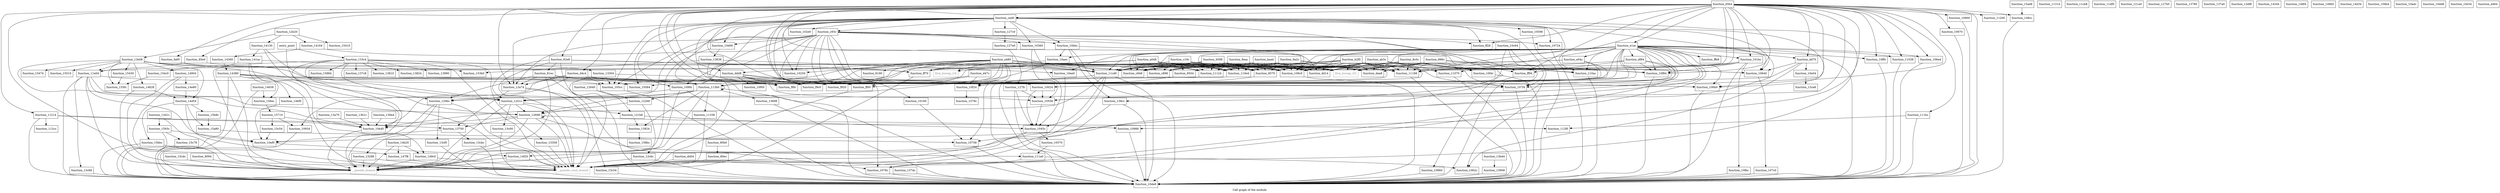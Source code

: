 digraph "Call graph of the module." {
  label="Call graph of the module.";
  node [shape=record];

  Node_function_9398 [label="{function_9398}"];
  Node_function_85e0 [label="{function_85e0}"];
  Node_function_df84 [label="{function_df84}"];
  Node_function_e04c [label="{function_e04c}"];
  Node_function_e1ac [label="{function_e1ac}"];
  Node_function_f8fc [label="{function_f8fc}"];
  Node_function_f920 [label="{function_f920}"];
  Node_function_f9c0 [label="{function_f9c0}"];
  Node_function_fa60 [label="{function_fa60}"];
  Node_function_ff00 [label="{function_ff00}"];
  Node_function_ff28 [label="{function_ff28}"];
  Node_function_ff70 [label="{function_ff70}"];
  Node_function_ff94 [label="{function_ff94}"];
  Node_function_ffb8 [label="{function_ffb8}"];
  Node_function_10024 [label="{function_10024}"];
  Node_function_10160 [label="{function_10160}"];
  Node_function_101bc [label="{function_101bc}"];
  Node_function_10250 [label="{function_10250}"];
  Node_function_102e0 [label="{function_102e0}"];
  Node_function_10360 [label="{function_10360}"];
  Node_function_1045c [label="{function_1045c}"];
  Node_function_8c0c [label="{function_8c0c}"];
  Node_function_9a2c [label="{function_9a2c}"];
  Node_function_896c [label="{function_896c}"];
  Node_function_a480 [label="{function_a480}"];
  Node_function_8504 [label="{function_8504}"];
  Node_function_a048 [label="{function_a048}"];
  Node_function_82e8 [label="{function_82e8}"];
  Node_function_8570 [label="{function_8570}"];
  Node_function_10f00 [label="{function_10f00}"];
  Node_function_10f24 [label="{function_10f24}"];
  Node_function_10f4c [label="{function_10f4c}"];
  Node_function_10f84 [label="{function_10f84}"];
  Node_function_10fbc [label="{function_10fbc}"];
  Node_function_10ff4 [label="{function_10ff4}"];
  Node_function_11038 [label="{function_11038}"];
  Node_function_11070 [label="{function_11070}"];
  Node_function_110ac [label="{function_110ac}"];
  Node_function_110e4 [label="{function_110e4}"];
  Node_function_11124 [label="{function_11124}"];
  Node_function_11168 [label="{function_11168}"];
  Node_function_111a0 [label="{function_111a0}"];
  Node_function_111bc [label="{function_111bc}"];
  Node_function_11200 [label="{function_11200}"];
  Node_function_11214 [label="{function_11214}"];
  Node_function_112cc [label="{function_112cc}"];
  Node_function_112f0 [label="{function_112f0}"];
  Node_function_11314 [label="{function_11314}"];
  Node_function_11338 [label="{function_11338}"];
  Node_function_113b0 [label="{function_113b0}"];
  Node_function_11cb8 [label="{function_11cb8}"];
  Node_function_11cd0 [label="{function_11cd0}"];
  Node_function_11df0 [label="{function_11df0}"];
  Node_function_11e04 [label="{function_11e04}"];
  Node_function_121a0 [label="{function_121a0}"];
  Node_function_121b8 [label="{function_121b8}"];
  Node_function_12268 [label="{function_12268}"];
  Node_function_1241c [label="{function_1241c}"];
  Node_function_12640 [label="{function_12640}"];
  Node_function_12698 [label="{function_12698}"];
  Node_function_127b0 [label="{function_127b0}"];
  Node_function_127c0 [label="{function_127c0}"];
  Node_function_127e0 [label="{function_127e0}"];
  Node_function_127fc [label="{function_127fc}"];
  Node_function_129bc [label="{function_129bc}"];
  Node_function_12a74 [label="{function_12a74}"];
  Node_function_12b20 [label="{function_12b20}"];
  Node_function_12c6c [label="{function_12c6c}"];
  Node_function_13288 [label="{function_13288}"];
  Node_function_133c4 [label="{function_133c4}"];
  Node_function_13698 [label="{function_13698}"];
  Node_function_13700 [label="{function_13700}"];
  Node_function_13780 [label="{function_13780}"];
  Node_function_137a0 [label="{function_137a0}"];
  Node_function_137c8 [label="{function_137c8}"];
  Node_function_137dc [label="{function_137dc}"];
  Node_function_13810 [label="{function_13810}"];
  Node_function_13824 [label="{function_13824}"];
  Node_function_13838 [label="{function_13838}"];
  Node_function_138cc [label="{function_138cc}"];
  Node_function_13924 [label="{function_13924}"];
  Node_function_13990 [label="{function_13990}"];
  Node_function_139a4 [label="{function_139a4}"];
  Node_function_13a70 [label="{function_13a70}"];
  Node_function_13b1c [label="{function_13b1c}"];
  Node_function_13bd4 [label="{function_13bd4}"];
  Node_function_13c00 [label="{function_13c00}"];
  Node_function_13c34 [label="{function_13c34}"];
  Node_function_13c68 [label="{function_13c68}"];
  Node_function_13ca8 [label="{function_13ca8}"];
  Node_function_13cbc [label="{function_13cbc}"];
  Node_function_13cf0 [label="{function_13cf0}"];
  Node_function_13d1c [label="{function_13d1c}"];
  Node_function_13df8 [label="{function_13df8}"];
  Node_function_13e08 [label="{function_13e08}"];
  Node_function_14130 [label="{function_14130}"];
  Node_function_14164 [label="{function_14164}"];
  Node_function_141ac [label="{function_141ac}"];
  Node_function_14344 [label="{function_14344}"];
  Node_function_14360 [label="{function_14360}"];
  Node_function_14380 [label="{function_14380}"];
  Node_function_14658 [label="{function_14658}"];
  Node_function_146f0 [label="{function_146f0}"];
  Node_function_147f8 [label="{function_147f8}"];
  Node_function_14828 [label="{function_14828}"];
  Node_function_148f4 [label="{function_148f4}"];
  Node_function_14904 [label="{function_14904}"];
  Node_function_149b0 [label="{function_149b0}"];
  Node_function_149c0 [label="{function_149c0}"];
  Node_function_14b20 [label="{function_14b20}"];
  Node_function_14d34 [label="{function_14d34}"];
  Node_function_14d54 [label="{function_14d54}"];
  Node_function_14e80 [label="{function_14e80}"];
  Node_function_14f20 [label="{function_14f20}"];
  Node_function_153b0 [label="{function_153b0}"];
  Node_function_15410 [label="{function_15410}"];
  Node_function_15430 [label="{function_15430}"];
  Node_function_15474 [label="{function_15474}"];
  Node_function_154c0 [label="{function_154c0}"];
  Node_function_15510 [label="{function_15510}"];
  Node_function_155fc [label="{function_155fc}"];
  Node_function_156ec [label="{function_156ec}"];
  Node_function_15710 [label="{function_15710}"];
  Node_function_1578c [label="{function_1578c}"];
  Node_function_15884 [label="{function_15884}"];
  Node_function_158b4 [label="{function_158b4}"];
  Node_function_158bc [label="{function_158bc}"];
  Node_function_15908 [label="{function_15908}"];
  Node_function_1593c [label="{function_1593c}"];
  Node_function_15a80 [label="{function_15a80}"];
  Node_function_15ad8 [label="{function_15ad8}"];
  Node_function_15b8c [label="{function_15b8c}"];
  Node_function_15bbc [label="{function_15bbc}"];
  Node_function_15c54 [label="{function_15c54}"];
  Node_function_15c78 [label="{function_15c78}"];
  Node_function_15cdc [label="{function_15cdc}"];
  Node_llvm_bswap_i32 [color="gray50", fontcolor="gray50", label="{llvm_bswap_i32}"];
  Node_llvm_bswap_i16 [color="gray50", fontcolor="gray50", label="{llvm_bswap_i16}"];
  Node_function_10558 [label="{function_10558}"];
  Node_function_10570 [label="{function_10570}"];
  Node_function_10584 [label="{function_10584}"];
  Node_function_10598 [label="{function_10598}"];
  Node_function_105cc [label="{function_105cc}"];
  Node_function_1062c [label="{function_1062c}"];
  Node_function_10640 [label="{function_10640}"];
  Node_function_10670 [label="{function_10670}"];
  Node_function_106b0 [label="{function_106b0}"];
  Node_function_106e4 [label="{function_106e4}"];
  Node_function_13304 [label="{function_13304}"];
  Node_function_13358 [label="{function_13358}"];
  Node_function_10724 [label="{function_10724}"];
  Node_function_10758 [label="{function_10758}"];
  Node_function_1078c [label="{function_1078c}"];
  Node_function_107c0 [label="{function_107c0}"];
  Node_function_107f4 [label="{function_107f4}"];
  Node_function_10860 [label="{function_10860}"];
  Node_function_108cc [label="{function_108cc}"];
  Node_function_10900 [label="{function_10900}"];
  Node_function_10934 [label="{function_10934}"];
  Node_function_10988 [label="{function_10988}"];
  Node_function_109c0 [label="{function_109c0}"];
  Node_function_109f4 [label="{function_109f4}"];
  Node_function_10adc [label="{function_10adc}"];
  Node_function_10aec [label="{function_10aec}"];
  Node_function_10bbc [label="{function_10bbc}"];
  Node_function_10c64 [label="{function_10c64}"];
  Node_function_10d00 [label="{function_10d00}"];
  Node_function_10dd8 [label="{function_10dd8}"];
  Node_function_10de8 [label="{function_10de8}"];
  Node_function_10e04 [label="{function_10e04}"];
  Node_function_10e34 [label="{function_10e34}"];
  Node_function_10e40 [label="{function_10e40}"];
  Node_function_10ee0 [label="{function_10ee0}"];
  Node_function_10ef0 [label="{function_10ef0}"];
  Node_function_ab3c [label="{function_ab3c}"];
  Node_function_b2f0 [label="{function_b2f0}"];
  Node_function_baa4 [label="{function_baa4}"];
  Node_function_c19c [label="{function_c19c}"];
  Node_function_c848 [label="{function_c848}"];
  Node_function_c898 [label="{function_c898}"];
  Node_function_c93c [label="{function_c93c}"];
  Node_function_ced0 [label="{function_ced0}"];
  Node_function_d464 [label="{function_d464}"];
  Node_function_d47c [label="{function_d47c}"];
  Node_function_d4c4 [label="{function_d4c4}"];
  Node_function_d5b4 [label="{function_d5b4}"];
  Node_function_dd04 [label="{function_dd04}"];
  Node_function_dd14 [label="{function_dd14}"];
  Node_function_dd70 [label="{function_dd70}"];
  Node_function_ddd8 [label="{function_ddd8}"];
  Node_function_dea8 [label="{function_dea8}"];
  Node_function_8eac [label="{function_8eac}"];
  Node___pseudo_branch [color="gray50", fontcolor="gray50", label="{__pseudo_branch}"];
  Node___pseudo_cond_branch [color="gray50", fontcolor="gray50", label="{__pseudo_cond_branch}"];
  Node_function_8094 [label="{function_8094}"];
  Node_function_80b0 [label="{function_80b0}"];
  Node_function_80ec [label="{function_80ec}"];
  Node_entry_point [label="{entry_point}"];
  Node_function_8190 [label="{function_8190}"];
  Node_function_81ec [label="{function_81ec}"];
  Node_function_9398 -> Node_function_ff70;
  Node_function_9398 -> Node_function_8570;
  Node_function_9398 -> Node_function_110e4;
  Node_function_9398 -> Node_function_11124;
  Node_function_9398 -> Node_function_11168;
  Node_function_9398 -> Node_function_11cd0;
  Node_function_9398 -> Node_llvm_bswap_i32;
  Node_function_9398 -> Node_function_109c0;
  Node_function_9398 -> Node_function_c848;
  Node_function_9398 -> Node_function_c898;
  Node_function_9398 -> Node_function_dd14;
  Node_function_9398 -> Node_function_dea8;
  Node_function_85e0 -> Node_function_11cd0;
  Node_function_85e0 -> Node_function_11e04;
  Node_function_df84 -> Node_function_ff94;
  Node_function_df84 -> Node_function_10f84;
  Node_function_df84 -> Node_function_11168;
  Node_function_df84 -> Node_function_107f4;
  Node_function_df84 -> Node___pseudo_cond_branch;
  Node_function_e04c -> Node_function_ff00;
  Node_function_e04c -> Node_function_ff70;
  Node_function_e04c -> Node_function_113b0;
  Node_function_e04c -> Node_function_11e04;
  Node_function_e1ac -> Node_function_df84;
  Node_function_e1ac -> Node_function_e04c;
  Node_function_e1ac -> Node_function_f8fc;
  Node_function_e1ac -> Node_function_f920;
  Node_function_e1ac -> Node_function_f9c0;
  Node_function_e1ac -> Node_function_ffb8;
  Node_function_e1ac -> Node_function_101bc;
  Node_function_e1ac -> Node_function_10f24;
  Node_function_e1ac -> Node_function_10f84;
  Node_function_e1ac -> Node_function_10ff4;
  Node_function_e1ac -> Node_function_11038;
  Node_function_e1ac -> Node_function_11070;
  Node_function_e1ac -> Node_function_110ac;
  Node_function_e1ac -> Node_function_110e4;
  Node_function_e1ac -> Node_function_11124;
  Node_function_e1ac -> Node_function_11168;
  Node_function_e1ac -> Node_function_11cd0;
  Node_function_e1ac -> Node_function_129bc;
  Node_function_e1ac -> Node_llvm_bswap_i32;
  Node_function_e1ac -> Node_function_10558;
  Node_function_e1ac -> Node_function_10640;
  Node_function_e1ac -> Node_function_106b0;
  Node_function_e1ac -> Node_function_106e4;
  Node_function_e1ac -> Node_function_107f4;
  Node_function_e1ac -> Node_function_109c0;
  Node_function_e1ac -> Node_function_10de8;
  Node_function_e1ac -> Node_function_10ee0;
  Node_function_e1ac -> Node_function_10ef0;
  Node_function_e1ac -> Node_function_c848;
  Node_function_e1ac -> Node_function_c898;
  Node_function_e1ac -> Node_function_dd14;
  Node_function_e1ac -> Node_function_dd70;
  Node_function_e1ac -> Node___pseudo_cond_branch;
  Node_function_fa60 -> Node_function_ff70;
  Node_function_fa60 -> Node_function_113b0;
  Node_function_ff00 -> Node___pseudo_cond_branch;
  Node_function_ff70 -> Node___pseudo_cond_branch;
  Node_function_ff94 -> Node___pseudo_cond_branch;
  Node_function_10024 -> Node_function_1045c;
  Node_function_10024 -> Node_function_10558;
  Node_function_10160 -> Node_function_10758;
  Node_function_101bc -> Node_function_10f84;
  Node_function_101bc -> Node_function_10fbc;
  Node_function_101bc -> Node_function_11168;
  Node_function_101bc -> Node_function_109c0;
  Node_function_101bc -> Node_function_10de8;
  Node_function_10360 -> Node_function_1045c;
  Node_function_10360 -> Node_function_10558;
  Node_function_1045c -> Node_function_10570;
  Node_function_1045c -> Node___pseudo_cond_branch;
  Node_function_8c0c -> Node_function_8570;
  Node_function_8c0c -> Node_function_10f4c;
  Node_function_8c0c -> Node_function_10f84;
  Node_function_8c0c -> Node_function_110ac;
  Node_function_8c0c -> Node_function_11168;
  Node_function_8c0c -> Node_function_11cd0;
  Node_function_8c0c -> Node_llvm_bswap_i32;
  Node_function_8c0c -> Node_function_dd14;
  Node_function_8c0c -> Node_function_dea8;
  Node_function_9a2c -> Node_function_8570;
  Node_function_9a2c -> Node_function_110e4;
  Node_function_9a2c -> Node_function_11124;
  Node_function_9a2c -> Node_function_11168;
  Node_function_9a2c -> Node_function_11cd0;
  Node_function_9a2c -> Node_llvm_bswap_i32;
  Node_function_9a2c -> Node_function_109c0;
  Node_function_9a2c -> Node_function_c848;
  Node_function_9a2c -> Node_function_c898;
  Node_function_9a2c -> Node_function_dd14;
  Node_function_9a2c -> Node_function_dea8;
  Node_function_896c -> Node_function_8570;
  Node_function_896c -> Node_function_10f4c;
  Node_function_896c -> Node_function_10f84;
  Node_function_896c -> Node_function_110ac;
  Node_function_896c -> Node_function_11168;
  Node_function_896c -> Node_function_11cd0;
  Node_function_896c -> Node_llvm_bswap_i32;
  Node_function_896c -> Node_function_dd14;
  Node_function_896c -> Node_function_dea8;
  Node_function_a480 -> Node_function_f8fc;
  Node_function_a480 -> Node_function_f920;
  Node_function_a480 -> Node_function_f9c0;
  Node_function_a480 -> Node_function_ff00;
  Node_function_a480 -> Node_function_ff70;
  Node_function_a480 -> Node_function_10250;
  Node_function_a480 -> Node_function_8570;
  Node_function_a480 -> Node_function_10f24;
  Node_function_a480 -> Node_function_110e4;
  Node_function_a480 -> Node_function_11124;
  Node_function_a480 -> Node_function_11168;
  Node_function_a480 -> Node_function_11cd0;
  Node_function_a480 -> Node_llvm_bswap_i16;
  Node_function_a480 -> Node_function_105cc;
  Node_function_a480 -> Node_function_10758;
  Node_function_a480 -> Node_function_109c0;
  Node_function_a480 -> Node_function_c848;
  Node_function_a480 -> Node_function_c898;
  Node_function_a480 -> Node_function_dd14;
  Node_function_a480 -> Node_function_ddd8;
  Node_function_a480 -> Node_function_8190;
  Node_function_8504 -> Node_function_10f24;
  Node_function_a048 -> Node_function_f8fc;
  Node_function_a048 -> Node_function_f9c0;
  Node_function_a048 -> Node_function_ff70;
  Node_function_a048 -> Node_function_8570;
  Node_function_a048 -> Node_function_110e4;
  Node_function_a048 -> Node_function_11124;
  Node_function_a048 -> Node_function_11168;
  Node_function_a048 -> Node_function_11cd0;
  Node_function_a048 -> Node_llvm_bswap_i32;
  Node_function_a048 -> Node_function_109c0;
  Node_function_a048 -> Node_function_c848;
  Node_function_a048 -> Node_function_c898;
  Node_function_a048 -> Node_function_dd14;
  Node_function_82e8 -> Node_function_ff70;
  Node_function_82e8 -> Node_function_11cd0;
  Node_function_82e8 -> Node_function_1241c;
  Node_function_82e8 -> Node_function_10de8;
  Node_function_82e8 -> Node___pseudo_cond_branch;
  Node_function_82e8 -> Node_function_81ec;
  Node_function_8570 -> Node_function_10024;
  Node_function_10f24 -> Node_function_1578c;
  Node_function_10f4c -> Node_function_10de8;
  Node_function_10f84 -> Node_function_10de8;
  Node_function_10fbc -> Node_function_10de8;
  Node_function_10ff4 -> Node_function_10de8;
  Node_function_11038 -> Node_function_10de8;
  Node_function_11070 -> Node_function_10de8;
  Node_function_110ac -> Node_function_10de8;
  Node_function_110e4 -> Node_function_10de8;
  Node_function_11124 -> Node_function_10de8;
  Node_function_11168 -> Node_function_10de8;
  Node_function_111a0 -> Node_function_1062c;
  Node_function_111a0 -> Node_function_1078c;
  Node_function_111bc -> Node_function_112f0;
  Node_function_111bc -> Node_function_10de8;
  Node_function_11214 -> Node_function_112cc;
  Node_function_11214 -> Node_function_112f0;
  Node_function_11214 -> Node_function_13700;
  Node_function_11214 -> Node_function_10de8;
  Node_function_11338 -> Node___pseudo_cond_branch;
  Node_function_113b0 -> Node_function_11338;
  Node_function_113b0 -> Node_function_113b0;
  Node_function_113b0 -> Node_function_12268;
  Node_function_113b0 -> Node_function_1241c;
  Node_function_113b0 -> Node_function_12698;
  Node_function_113b0 -> Node_function_13698;
  Node_function_113b0 -> Node_function_13924;
  Node_function_113b0 -> Node_function_10de8;
  Node_function_113b0 -> Node___pseudo_branch;
  Node_function_11cd0 -> Node_function_1045c;
  Node_function_11cd0 -> Node_function_113b0;
  Node_function_11cd0 -> Node_function_10de8;
  Node_function_11cd0 -> Node_function_10e40;
  Node_function_11cd0 -> Node___pseudo_branch;
  Node_function_11e04 -> Node_function_113b0;
  Node_function_11e04 -> Node_function_1241c;
  Node_function_11e04 -> Node_function_12698;
  Node_function_11e04 -> Node_function_13c68;
  Node_function_11e04 -> Node_function_10de8;
  Node_function_11e04 -> Node_function_10ef0;
  Node_function_11e04 -> Node___pseudo_branch;
  Node_function_121b8 -> Node_function_1045c;
  Node_function_121b8 -> Node_function_13924;
  Node_function_12268 -> Node_function_12698;
  Node_function_12268 -> Node_function_12c6c;
  Node_function_1241c -> Node_function_121b8;
  Node_function_1241c -> Node_function_12698;
  Node_function_1241c -> Node_function_13c00;
  Node_function_1241c -> Node___pseudo_branch;
  Node_function_1241c -> Node___pseudo_cond_branch;
  Node_function_12640 -> Node_function_121b8;
  Node_function_12640 -> Node_function_12268;
  Node_function_12698 -> Node_function_111a0;
  Node_function_12698 -> Node_function_12698;
  Node_function_12698 -> Node_function_13700;
  Node_function_12698 -> Node_function_10988;
  Node_function_12698 -> Node_function_10e40;
  Node_function_12698 -> Node___pseudo_branch;
  Node_function_12698 -> Node___pseudo_cond_branch;
  Node_function_127c0 -> Node_function_127e0;
  Node_function_127e0 -> Node_function_127fc;
  Node_function_127fc -> Node_function_1045c;
  Node_function_127fc -> Node_function_10558;
  Node_function_127fc -> Node_function_10de8;
  Node_function_129bc -> Node_function_13288;
  Node_function_129bc -> Node_function_13cf0;
  Node_function_129bc -> Node___pseudo_branch;
  Node_function_129bc -> Node___pseudo_cond_branch;
  Node_function_12a74 -> Node_function_13700;
  Node_function_12a74 -> Node_function_13c34;
  Node_function_12a74 -> Node___pseudo_cond_branch;
  Node_function_12b20 -> Node_function_13e08;
  Node_function_12b20 -> Node_function_14130;
  Node_function_12b20 -> Node_function_14164;
  Node_function_12b20 -> Node_function_15410;
  Node_function_12c6c -> Node_function_10de8;
  Node_function_12c6c -> Node___pseudo_branch;
  Node_function_13288 -> Node___pseudo_branch;
  Node_function_13288 -> Node___pseudo_cond_branch;
  Node_function_133c4 -> Node_function_129bc;
  Node_function_133c4 -> Node_function_137c8;
  Node_function_133c4 -> Node_function_13810;
  Node_function_133c4 -> Node_function_13824;
  Node_function_133c4 -> Node_function_13990;
  Node_function_133c4 -> Node_function_154c0;
  Node_function_133c4 -> Node_function_15884;
  Node_function_133c4 -> Node_function_13304;
  Node_function_133c4 -> Node_function_13358;
  Node_function_133c4 -> Node_function_10e40;
  Node_function_133c4 -> Node___pseudo_branch;
  Node_function_133c4 -> Node___pseudo_cond_branch;
  Node_function_13698 -> Node_function_10de8;
  Node_function_13700 -> Node_function_13cbc;
  Node_function_13700 -> Node_function_10ef0;
  Node_function_137dc -> Node_function_10de8;
  Node_function_13838 -> Node_function_153b0;
  Node_function_13838 -> Node_function_10de8;
  Node_function_13838 -> Node_function_10ee0;
  Node_function_138cc -> Node_function_10de8;
  Node_function_138cc -> Node___pseudo_cond_branch;
  Node_function_13924 -> Node_function_158bc;
  Node_function_139a4 -> Node_function_10e40;
  Node_function_13a70 -> Node_function_10e40;
  Node_function_13b1c -> Node_function_10e40;
  Node_function_13bd4 -> Node_function_15908;
  Node_function_13c00 -> Node_function_10de8;
  Node_function_13c34 -> Node_function_10de8;
  Node_function_13c68 -> Node_function_10de8;
  Node_function_13cbc -> Node_function_10de8;
  Node_function_13cf0 -> Node_function_10de8;
  Node_function_13d1c -> Node_function_1593c;
  Node_function_13d1c -> Node___pseudo_branch;
  Node_function_13e08 -> Node_function_113b0;
  Node_function_13e08 -> Node_function_11e04;
  Node_function_13e08 -> Node_function_14828;
  Node_function_13e08 -> Node_function_14904;
  Node_function_13e08 -> Node_function_14d54;
  Node_function_13e08 -> Node_function_153b0;
  Node_function_13e08 -> Node_function_15430;
  Node_function_13e08 -> Node_function_15474;
  Node_function_13e08 -> Node_function_15510;
  Node_function_13e08 -> Node_function_155fc;
  Node_function_13e08 -> Node_function_10e40;
  Node_function_14130 -> Node_function_1241c;
  Node_function_14130 -> Node_function_141ac;
  Node_function_14130 -> Node___pseudo_cond_branch;
  Node_function_14164 -> Node_function_11cd0;
  Node_function_14164 -> Node_function_14360;
  Node_function_141ac -> Node_function_149c0;
  Node_function_141ac -> Node_function_109c0;
  Node_function_141ac -> Node___pseudo_branch;
  Node_function_141ac -> Node___pseudo_cond_branch;
  Node_function_14360 -> Node_function_14380;
  Node_function_14380 -> Node_function_113b0;
  Node_function_14380 -> Node_function_1241c;
  Node_function_14380 -> Node_function_146f0;
  Node_function_14380 -> Node_function_156ec;
  Node_function_14380 -> Node_function_105cc;
  Node_function_14380 -> Node_function_107f4;
  Node_function_14380 -> Node_function_10de8;
  Node_function_14380 -> Node___pseudo_branch;
  Node_function_14658 -> Node_function_156ec;
  Node_function_14658 -> Node_function_10de8;
  Node_function_146f0 -> Node_function_10ef0;
  Node_function_147f8 -> Node___pseudo_cond_branch;
  Node_function_14828 -> Node_function_14d54;
  Node_function_14828 -> Node___pseudo_branch;
  Node_function_14904 -> Node_function_14e80;
  Node_function_14904 -> Node___pseudo_branch;
  Node_function_14904 -> Node___pseudo_cond_branch;
  Node_function_149c0 -> Node___pseudo_branch;
  Node_function_149c0 -> Node___pseudo_cond_branch;
  Node_function_14b20 -> Node_function_147f8;
  Node_function_14b20 -> Node_function_149c0;
  Node_function_14b20 -> Node___pseudo_branch;
  Node_function_14d54 -> Node_function_15a80;
  Node_function_14d54 -> Node_function_15b8c;
  Node_function_14d54 -> Node_function_15bbc;
  Node_function_14d54 -> Node___pseudo_cond_branch;
  Node_function_14e80 -> Node_function_14d54;
  Node_function_14f20 -> Node___pseudo_branch;
  Node_function_14f20 -> Node___pseudo_cond_branch;
  Node_function_15430 -> Node_function_155fc;
  Node_function_154c0 -> Node_function_155fc;
  Node_function_156ec -> Node_function_15710;
  Node_function_15710 -> Node_function_15c54;
  Node_function_15710 -> Node_function_10934;
  Node_function_15710 -> Node_function_10e40;
  Node_function_15908 -> Node_function_10de8;
  Node_function_1593c -> Node_function_15c78;
  Node_function_1593c -> Node_function_10de8;
  Node_function_1593c -> Node_function_10ef0;
  Node_function_15a80 -> Node_function_10758;
  Node_function_15ad8 -> Node_function_108cc;
  Node_function_15b8c -> Node_function_15a80;
  Node_function_15bbc -> Node_function_147f8;
  Node_function_15bbc -> Node_function_10de8;
  Node_function_15c54 -> Node_function_10ef0;
  Node_function_15c78 -> Node_function_10de8;
  Node_function_15cdc -> Node___pseudo_branch;
  Node_function_10558 -> Node_function_1045c;
  Node_function_10570 -> Node_function_111a0;
  Node_function_10598 -> Node_function_10de8;
  Node_function_105cc -> Node_function_10de8;
  Node_function_10640 -> Node_function_107c0;
  Node_function_10670 -> Node_function_10de8;
  Node_function_106b0 -> Node_function_10de8;
  Node_function_106e4 -> Node_function_10de8;
  Node_function_13304 -> Node_function_105cc;
  Node_function_13304 -> Node_function_107f4;
  Node_function_13304 -> Node___pseudo_cond_branch;
  Node_function_13358 -> Node___pseudo_cond_branch;
  Node_function_10724 -> Node_function_10de8;
  Node_function_10758 -> Node_function_10de8;
  Node_function_1078c -> Node_function_10de8;
  Node_function_107c0 -> Node_function_10de8;
  Node_function_107f4 -> Node_function_10de8;
  Node_function_10860 -> Node_function_10de8;
  Node_function_108cc -> Node_function_10de8;
  Node_function_10900 -> Node_function_10de8;
  Node_function_10934 -> Node_function_10de8;
  Node_function_10988 -> Node_function_10de8;
  Node_function_109c0 -> Node_function_10de8;
  Node_function_109f4 -> Node_function_1241c;
  Node_function_109f4 -> Node_function_10de8;
  Node_function_109f4 -> Node___pseudo_branch;
  Node_function_10aec -> Node_function_113b0;
  Node_function_10aec -> Node_function_11cd0;
  Node_function_10aec -> Node_function_1241c;
  Node_function_10bbc -> Node_function_138cc;
  Node_function_10bbc -> Node_function_10860;
  Node_function_10bbc -> Node_function_10aec;
  Node_function_10bbc -> Node_function_10de8;
  Node_function_10c64 -> Node_function_138cc;
  Node_function_10c64 -> Node_function_107f4;
  Node_function_10c64 -> Node_function_10aec;
  Node_function_10c64 -> Node_function_10de8;
  Node_function_10d00 -> Node_function_13838;
  Node_function_10d00 -> Node___pseudo_branch;
  Node_function_10e04 -> Node_function_13ca8;
  Node_function_10e40 -> Node___pseudo_branch;
  Node_function_10ee0 -> Node_function_14f20;
  Node_function_10ef0 -> Node_function_14f20;
  Node_function_ab3c -> Node_function_8570;
  Node_function_ab3c -> Node_function_10f84;
  Node_function_ab3c -> Node_function_11070;
  Node_function_ab3c -> Node_function_110e4;
  Node_function_ab3c -> Node_function_11124;
  Node_function_ab3c -> Node_function_11168;
  Node_function_ab3c -> Node_function_113b0;
  Node_function_ab3c -> Node_function_11cd0;
  Node_function_ab3c -> Node_llvm_bswap_i32;
  Node_function_ab3c -> Node_function_10640;
  Node_function_ab3c -> Node_function_107f4;
  Node_function_ab3c -> Node_function_109c0;
  Node_function_ab3c -> Node_function_c848;
  Node_function_ab3c -> Node_function_c898;
  Node_function_ab3c -> Node_function_dd14;
  Node_function_ab3c -> Node_function_dea8;
  Node_function_b2f0 -> Node_function_8570;
  Node_function_b2f0 -> Node_function_10f84;
  Node_function_b2f0 -> Node_function_11070;
  Node_function_b2f0 -> Node_function_110e4;
  Node_function_b2f0 -> Node_function_11124;
  Node_function_b2f0 -> Node_function_11168;
  Node_function_b2f0 -> Node_function_113b0;
  Node_function_b2f0 -> Node_function_11cd0;
  Node_function_b2f0 -> Node_llvm_bswap_i32;
  Node_function_b2f0 -> Node_function_10640;
  Node_function_b2f0 -> Node_function_107f4;
  Node_function_b2f0 -> Node_function_109c0;
  Node_function_b2f0 -> Node_function_c848;
  Node_function_b2f0 -> Node_function_c898;
  Node_function_b2f0 -> Node_function_dd14;
  Node_function_b2f0 -> Node_function_dea8;
  Node_function_baa4 -> Node_function_8504;
  Node_function_baa4 -> Node_function_8570;
  Node_function_baa4 -> Node_function_110e4;
  Node_function_baa4 -> Node_function_11124;
  Node_function_baa4 -> Node_function_11168;
  Node_function_baa4 -> Node_function_11cd0;
  Node_function_baa4 -> Node_llvm_bswap_i32;
  Node_function_baa4 -> Node_function_109c0;
  Node_function_baa4 -> Node_function_c848;
  Node_function_baa4 -> Node_function_c898;
  Node_function_baa4 -> Node_function_dd14;
  Node_function_baa4 -> Node_function_dea8;
  Node_function_c19c -> Node_function_8504;
  Node_function_c19c -> Node_function_8570;
  Node_function_c19c -> Node_function_110e4;
  Node_function_c19c -> Node_function_11124;
  Node_function_c19c -> Node_function_11168;
  Node_function_c19c -> Node_function_11cd0;
  Node_function_c19c -> Node_llvm_bswap_i32;
  Node_function_c19c -> Node_function_109c0;
  Node_function_c19c -> Node_function_c848;
  Node_function_c19c -> Node_function_c898;
  Node_function_c19c -> Node_function_dd14;
  Node_function_c93c -> Node_function_f8fc;
  Node_function_c93c -> Node_function_f920;
  Node_function_c93c -> Node_function_f9c0;
  Node_function_c93c -> Node_function_ff00;
  Node_function_c93c -> Node_function_ff28;
  Node_function_c93c -> Node_function_ff94;
  Node_function_c93c -> Node_function_10024;
  Node_function_c93c -> Node_function_10160;
  Node_function_c93c -> Node_function_10250;
  Node_function_c93c -> Node_function_10360;
  Node_function_c93c -> Node_function_12a74;
  Node_function_c93c -> Node_function_105cc;
  Node_function_c93c -> Node_function_10724;
  Node_function_c93c -> Node_function_1078c;
  Node_function_c93c -> Node_function_109c0;
  Node_function_c93c -> Node_function_109f4;
  Node_function_c93c -> Node_function_10bbc;
  Node_function_c93c -> Node_function_10d00;
  Node_function_c93c -> Node_function_10e40;
  Node_function_ced0 -> Node_function_f8fc;
  Node_function_ced0 -> Node_function_f920;
  Node_function_ced0 -> Node_function_f9c0;
  Node_function_ced0 -> Node_function_ff28;
  Node_function_ced0 -> Node_function_ff94;
  Node_function_ced0 -> Node_function_10250;
  Node_function_ced0 -> Node_function_102e0;
  Node_function_ced0 -> Node_function_10360;
  Node_function_ced0 -> Node_function_113b0;
  Node_function_ced0 -> Node_function_127c0;
  Node_function_ced0 -> Node_function_12a74;
  Node_function_ced0 -> Node_function_10584;
  Node_function_ced0 -> Node_function_10598;
  Node_function_ced0 -> Node_function_105cc;
  Node_function_ced0 -> Node_function_1062c;
  Node_function_ced0 -> Node_function_10640;
  Node_function_ced0 -> Node_function_106b0;
  Node_function_ced0 -> Node_function_10724;
  Node_function_ced0 -> Node_function_10758;
  Node_function_ced0 -> Node_function_1078c;
  Node_function_ced0 -> Node_function_109c0;
  Node_function_ced0 -> Node_function_109f4;
  Node_function_ced0 -> Node_function_10bbc;
  Node_function_ced0 -> Node_function_10d00;
  Node_function_ced0 -> Node_function_c93c;
  Node_function_ced0 -> Node___pseudo_cond_branch;
  Node_function_d47c -> Node_function_f8fc;
  Node_function_d47c -> Node_function_f920;
  Node_function_d47c -> Node_function_f9c0;
  Node_function_d47c -> Node_function_10f24;
  Node_function_d4c4 -> Node_function_f8fc;
  Node_function_d4c4 -> Node_function_f920;
  Node_function_d4c4 -> Node_function_f9c0;
  Node_function_d4c4 -> Node_function_129bc;
  Node_function_d4c4 -> Node_function_12a74;
  Node_function_d4c4 -> Node_function_105cc;
  Node_function_d4c4 -> Node_function_106b0;
  Node_function_d4c4 -> Node_function_10934;
  Node_function_d5b4 -> Node_function_85e0;
  Node_function_d5b4 -> Node_function_e1ac;
  Node_function_d5b4 -> Node_function_f8fc;
  Node_function_d5b4 -> Node_function_f920;
  Node_function_d5b4 -> Node_function_f9c0;
  Node_function_d5b4 -> Node_function_fa60;
  Node_function_d5b4 -> Node_function_ff00;
  Node_function_d5b4 -> Node_function_ff28;
  Node_function_d5b4 -> Node_function_ff94;
  Node_function_d5b4 -> Node_function_101bc;
  Node_function_d5b4 -> Node_function_82e8;
  Node_function_d5b4 -> Node_function_10f84;
  Node_function_d5b4 -> Node_function_10ff4;
  Node_function_d5b4 -> Node_function_11038;
  Node_function_d5b4 -> Node_function_110ac;
  Node_function_d5b4 -> Node_function_11168;
  Node_function_d5b4 -> Node_function_111bc;
  Node_function_d5b4 -> Node_function_11200;
  Node_function_d5b4 -> Node_function_11214;
  Node_function_d5b4 -> Node_function_12a74;
  Node_function_d5b4 -> Node_function_10558;
  Node_function_d5b4 -> Node_function_10670;
  Node_function_d5b4 -> Node_function_106b0;
  Node_function_d5b4 -> Node_function_106e4;
  Node_function_d5b4 -> Node_function_107f4;
  Node_function_d5b4 -> Node_function_108cc;
  Node_function_d5b4 -> Node_function_10900;
  Node_function_d5b4 -> Node_function_10988;
  Node_function_d5b4 -> Node_function_109c0;
  Node_function_d5b4 -> Node_function_10de8;
  Node_function_d5b4 -> Node_function_ced0;
  Node_function_d5b4 -> Node_function_d4c4;
  Node_function_d5b4 -> Node_function_dd14;
  Node_function_d5b4 -> Node_function_dd70;
  Node_function_d5b4 -> Node_function_ddd8;
  Node_function_d5b4 -> Node___pseudo_cond_branch;
  Node_function_dd04 -> Node___pseudo_cond_branch;
  Node_function_dd70 -> Node_function_10584;
  Node_function_dd70 -> Node_function_1062c;
  Node_function_dd70 -> Node_function_10640;
  Node_function_dd70 -> Node_function_10e04;
  Node_function_ddd8 -> Node_function_f8fc;
  Node_function_ddd8 -> Node_function_f920;
  Node_function_ddd8 -> Node_function_f9c0;
  Node_function_ddd8 -> Node_function_ff00;
  Node_function_ddd8 -> Node_function_10f00;
  Node_function_ddd8 -> Node_function_10558;
  Node_function_8eac -> Node_function_8570;
  Node_function_8eac -> Node_function_110e4;
  Node_function_8eac -> Node_function_11124;
  Node_function_8eac -> Node_function_11168;
  Node_function_8eac -> Node_function_11cd0;
  Node_function_8eac -> Node_llvm_bswap_i32;
  Node_function_8eac -> Node_llvm_bswap_i16;
  Node_function_8eac -> Node_function_109c0;
  Node_function_8eac -> Node_function_c848;
  Node_function_8eac -> Node_function_c898;
  Node_function_8eac -> Node_function_dd14;
  Node_function_8eac -> Node_function_dea8;
  Node_function_8094 -> Node___pseudo_branch;
  Node_function_80b0 -> Node_function_80ec;
  Node_function_80ec -> Node___pseudo_cond_branch;
  Node_entry_point -> Node_function_12698;
  Node_entry_point -> Node_function_133c4;
  Node_function_81ec -> Node_function_129bc;
  Node_function_81ec -> Node_function_12a74;
  Node_function_81ec -> Node_function_10584;
  Node_function_81ec -> Node_function_106b0;
  Node_function_81ec -> Node_function_1078c;
  Node_function_81ec -> Node___pseudo_branch;
}
